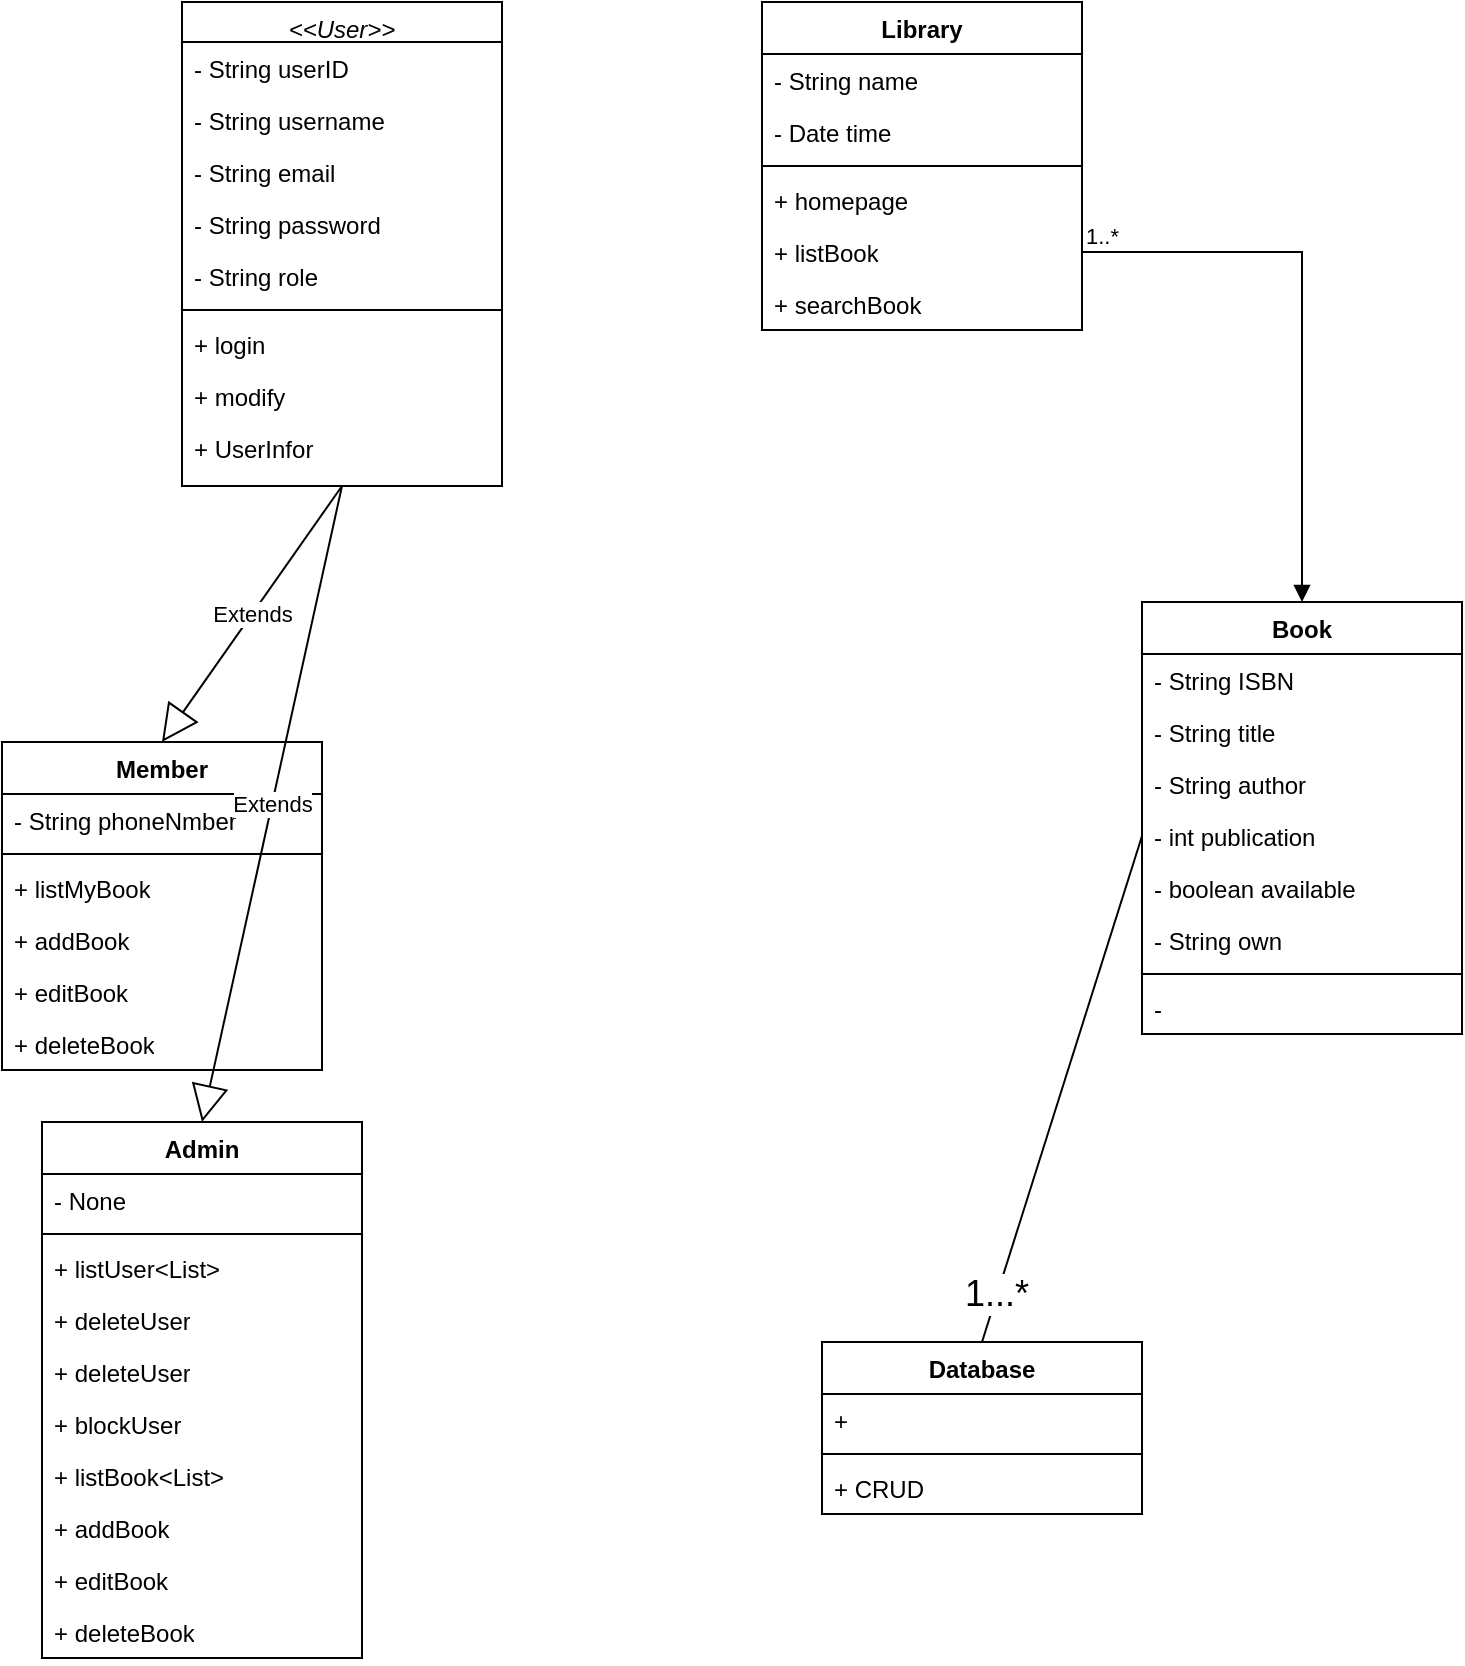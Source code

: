 <mxfile version="21.7.4" type="github">
  <diagram id="C5RBs43oDa-KdzZeNtuy" name="Page-1">
    <mxGraphModel dx="1002" dy="447" grid="1" gridSize="10" guides="1" tooltips="1" connect="1" arrows="1" fold="1" page="1" pageScale="1" pageWidth="827" pageHeight="1169" math="0" shadow="0">
      <root>
        <mxCell id="WIyWlLk6GJQsqaUBKTNV-0" />
        <mxCell id="WIyWlLk6GJQsqaUBKTNV-1" parent="WIyWlLk6GJQsqaUBKTNV-0" />
        <mxCell id="zkfFHV4jXpPFQw0GAbJ--0" value="&lt;&lt;User&gt;&gt;" style="swimlane;fontStyle=2;align=center;verticalAlign=top;childLayout=stackLayout;horizontal=1;startSize=20;horizontalStack=0;resizeParent=1;resizeLast=0;collapsible=1;marginBottom=0;rounded=0;shadow=0;strokeWidth=1;" parent="WIyWlLk6GJQsqaUBKTNV-1" vertex="1">
          <mxGeometry x="100" y="80" width="160" height="242" as="geometry">
            <mxRectangle x="230" y="140" width="160" height="26" as="alternateBounds" />
          </mxGeometry>
        </mxCell>
        <mxCell id="hPkrpcHaiJLqj3MhNVUz-25" value="- String userID" style="text;align=left;verticalAlign=top;spacingLeft=4;spacingRight=4;overflow=hidden;rotatable=0;points=[[0,0.5],[1,0.5]];portConstraint=eastwest;rounded=0;shadow=0;html=0;" parent="zkfFHV4jXpPFQw0GAbJ--0" vertex="1">
          <mxGeometry y="20" width="160" height="26" as="geometry" />
        </mxCell>
        <mxCell id="DPLCKtYHgu4EsgDoTSF--1" value="- String username" style="text;align=left;verticalAlign=top;spacingLeft=4;spacingRight=4;overflow=hidden;rotatable=0;points=[[0,0.5],[1,0.5]];portConstraint=eastwest;rounded=0;shadow=0;html=0;" parent="zkfFHV4jXpPFQw0GAbJ--0" vertex="1">
          <mxGeometry y="46" width="160" height="26" as="geometry" />
        </mxCell>
        <mxCell id="zkfFHV4jXpPFQw0GAbJ--2" value="- String email" style="text;align=left;verticalAlign=top;spacingLeft=4;spacingRight=4;overflow=hidden;rotatable=0;points=[[0,0.5],[1,0.5]];portConstraint=eastwest;rounded=0;shadow=0;html=0;" parent="zkfFHV4jXpPFQw0GAbJ--0" vertex="1">
          <mxGeometry y="72" width="160" height="26" as="geometry" />
        </mxCell>
        <mxCell id="zkfFHV4jXpPFQw0GAbJ--3" value="- String password" style="text;align=left;verticalAlign=top;spacingLeft=4;spacingRight=4;overflow=hidden;rotatable=0;points=[[0,0.5],[1,0.5]];portConstraint=eastwest;rounded=0;shadow=0;html=0;" parent="zkfFHV4jXpPFQw0GAbJ--0" vertex="1">
          <mxGeometry y="98" width="160" height="26" as="geometry" />
        </mxCell>
        <mxCell id="hPkrpcHaiJLqj3MhNVUz-26" value="- String role" style="text;align=left;verticalAlign=top;spacingLeft=4;spacingRight=4;overflow=hidden;rotatable=0;points=[[0,0.5],[1,0.5]];portConstraint=eastwest;rounded=0;shadow=0;html=0;" parent="zkfFHV4jXpPFQw0GAbJ--0" vertex="1">
          <mxGeometry y="124" width="160" height="26" as="geometry" />
        </mxCell>
        <mxCell id="zkfFHV4jXpPFQw0GAbJ--4" value="" style="line;html=1;strokeWidth=1;align=left;verticalAlign=middle;spacingTop=-1;spacingLeft=3;spacingRight=3;rotatable=0;labelPosition=right;points=[];portConstraint=eastwest;" parent="zkfFHV4jXpPFQw0GAbJ--0" vertex="1">
          <mxGeometry y="150" width="160" height="8" as="geometry" />
        </mxCell>
        <mxCell id="hPkrpcHaiJLqj3MhNVUz-15" value="+ login" style="text;strokeColor=none;fillColor=none;align=left;verticalAlign=top;spacingLeft=4;spacingRight=4;overflow=hidden;rotatable=0;points=[[0,0.5],[1,0.5]];portConstraint=eastwest;whiteSpace=wrap;html=1;" parent="zkfFHV4jXpPFQw0GAbJ--0" vertex="1">
          <mxGeometry y="158" width="160" height="26" as="geometry" />
        </mxCell>
        <mxCell id="hPkrpcHaiJLqj3MhNVUz-27" value="+ modify" style="text;strokeColor=none;fillColor=none;align=left;verticalAlign=top;spacingLeft=4;spacingRight=4;overflow=hidden;rotatable=0;points=[[0,0.5],[1,0.5]];portConstraint=eastwest;whiteSpace=wrap;html=1;" parent="zkfFHV4jXpPFQw0GAbJ--0" vertex="1">
          <mxGeometry y="184" width="160" height="26" as="geometry" />
        </mxCell>
        <mxCell id="KjB39RbL5sOEWH6g6UuB-3" value="+ UserInfor" style="text;strokeColor=none;fillColor=none;align=left;verticalAlign=top;spacingLeft=4;spacingRight=4;overflow=hidden;rotatable=0;points=[[0,0.5],[1,0.5]];portConstraint=eastwest;whiteSpace=wrap;html=1;" vertex="1" parent="zkfFHV4jXpPFQw0GAbJ--0">
          <mxGeometry y="210" width="160" height="26" as="geometry" />
        </mxCell>
        <mxCell id="hPkrpcHaiJLqj3MhNVUz-4" value="Book" style="swimlane;fontStyle=1;align=center;verticalAlign=top;childLayout=stackLayout;horizontal=1;startSize=26;horizontalStack=0;resizeParent=1;resizeParentMax=0;resizeLast=0;collapsible=1;marginBottom=0;whiteSpace=wrap;html=1;" parent="WIyWlLk6GJQsqaUBKTNV-1" vertex="1">
          <mxGeometry x="580" y="380" width="160" height="216" as="geometry" />
        </mxCell>
        <mxCell id="hPkrpcHaiJLqj3MhNVUz-5" value="- String ISBN" style="text;strokeColor=none;fillColor=none;align=left;verticalAlign=top;spacingLeft=4;spacingRight=4;overflow=hidden;rotatable=0;points=[[0,0.5],[1,0.5]];portConstraint=eastwest;whiteSpace=wrap;html=1;" parent="hPkrpcHaiJLqj3MhNVUz-4" vertex="1">
          <mxGeometry y="26" width="160" height="26" as="geometry" />
        </mxCell>
        <mxCell id="hPkrpcHaiJLqj3MhNVUz-8" value="- String title" style="text;strokeColor=none;fillColor=none;align=left;verticalAlign=top;spacingLeft=4;spacingRight=4;overflow=hidden;rotatable=0;points=[[0,0.5],[1,0.5]];portConstraint=eastwest;whiteSpace=wrap;html=1;" parent="hPkrpcHaiJLqj3MhNVUz-4" vertex="1">
          <mxGeometry y="52" width="160" height="26" as="geometry" />
        </mxCell>
        <mxCell id="hPkrpcHaiJLqj3MhNVUz-9" value="- String author&lt;br&gt;&amp;nbsp;" style="text;strokeColor=none;fillColor=none;align=left;verticalAlign=top;spacingLeft=4;spacingRight=4;overflow=hidden;rotatable=0;points=[[0,0.5],[1,0.5]];portConstraint=eastwest;whiteSpace=wrap;html=1;" parent="hPkrpcHaiJLqj3MhNVUz-4" vertex="1">
          <mxGeometry y="78" width="160" height="26" as="geometry" />
        </mxCell>
        <mxCell id="hPkrpcHaiJLqj3MhNVUz-10" value="- int publication" style="text;strokeColor=none;fillColor=none;align=left;verticalAlign=top;spacingLeft=4;spacingRight=4;overflow=hidden;rotatable=0;points=[[0,0.5],[1,0.5]];portConstraint=eastwest;whiteSpace=wrap;html=1;" parent="hPkrpcHaiJLqj3MhNVUz-4" vertex="1">
          <mxGeometry y="104" width="160" height="26" as="geometry" />
        </mxCell>
        <mxCell id="hPkrpcHaiJLqj3MhNVUz-11" value="- boolean available" style="text;strokeColor=none;fillColor=none;align=left;verticalAlign=top;spacingLeft=4;spacingRight=4;overflow=hidden;rotatable=0;points=[[0,0.5],[1,0.5]];portConstraint=eastwest;whiteSpace=wrap;html=1;" parent="hPkrpcHaiJLqj3MhNVUz-4" vertex="1">
          <mxGeometry y="130" width="160" height="26" as="geometry" />
        </mxCell>
        <mxCell id="hPkrpcHaiJLqj3MhNVUz-50" value="- String own" style="text;strokeColor=none;fillColor=none;align=left;verticalAlign=top;spacingLeft=4;spacingRight=4;overflow=hidden;rotatable=0;points=[[0,0.5],[1,0.5]];portConstraint=eastwest;whiteSpace=wrap;html=1;" parent="hPkrpcHaiJLqj3MhNVUz-4" vertex="1">
          <mxGeometry y="156" width="160" height="26" as="geometry" />
        </mxCell>
        <mxCell id="hPkrpcHaiJLqj3MhNVUz-6" value="" style="line;strokeWidth=1;fillColor=none;align=left;verticalAlign=middle;spacingTop=-1;spacingLeft=3;spacingRight=3;rotatable=0;labelPosition=right;points=[];portConstraint=eastwest;strokeColor=inherit;" parent="hPkrpcHaiJLqj3MhNVUz-4" vertex="1">
          <mxGeometry y="182" width="160" height="8" as="geometry" />
        </mxCell>
        <mxCell id="hPkrpcHaiJLqj3MhNVUz-7" value="-&amp;nbsp;" style="text;strokeColor=none;fillColor=none;align=left;verticalAlign=top;spacingLeft=4;spacingRight=4;overflow=hidden;rotatable=0;points=[[0,0.5],[1,0.5]];portConstraint=eastwest;whiteSpace=wrap;html=1;" parent="hPkrpcHaiJLqj3MhNVUz-4" vertex="1">
          <mxGeometry y="190" width="160" height="26" as="geometry" />
        </mxCell>
        <mxCell id="hPkrpcHaiJLqj3MhNVUz-20" value="Library" style="swimlane;fontStyle=1;align=center;verticalAlign=top;childLayout=stackLayout;horizontal=1;startSize=26;horizontalStack=0;resizeParent=1;resizeParentMax=0;resizeLast=0;collapsible=1;marginBottom=0;whiteSpace=wrap;html=1;" parent="WIyWlLk6GJQsqaUBKTNV-1" vertex="1">
          <mxGeometry x="390" y="80" width="160" height="164" as="geometry" />
        </mxCell>
        <mxCell id="hPkrpcHaiJLqj3MhNVUz-21" value="- String name" style="text;strokeColor=none;fillColor=none;align=left;verticalAlign=top;spacingLeft=4;spacingRight=4;overflow=hidden;rotatable=0;points=[[0,0.5],[1,0.5]];portConstraint=eastwest;whiteSpace=wrap;html=1;" parent="hPkrpcHaiJLqj3MhNVUz-20" vertex="1">
          <mxGeometry y="26" width="160" height="26" as="geometry" />
        </mxCell>
        <mxCell id="hPkrpcHaiJLqj3MhNVUz-24" value="- Date time" style="text;strokeColor=none;fillColor=none;align=left;verticalAlign=top;spacingLeft=4;spacingRight=4;overflow=hidden;rotatable=0;points=[[0,0.5],[1,0.5]];portConstraint=eastwest;whiteSpace=wrap;html=1;" parent="hPkrpcHaiJLqj3MhNVUz-20" vertex="1">
          <mxGeometry y="52" width="160" height="26" as="geometry" />
        </mxCell>
        <mxCell id="hPkrpcHaiJLqj3MhNVUz-22" value="" style="line;strokeWidth=1;fillColor=none;align=left;verticalAlign=middle;spacingTop=-1;spacingLeft=3;spacingRight=3;rotatable=0;labelPosition=right;points=[];portConstraint=eastwest;strokeColor=inherit;" parent="hPkrpcHaiJLqj3MhNVUz-20" vertex="1">
          <mxGeometry y="78" width="160" height="8" as="geometry" />
        </mxCell>
        <mxCell id="KjB39RbL5sOEWH6g6UuB-2" value="+ homepage" style="text;strokeColor=none;fillColor=none;align=left;verticalAlign=top;spacingLeft=4;spacingRight=4;overflow=hidden;rotatable=0;points=[[0,0.5],[1,0.5]];portConstraint=eastwest;whiteSpace=wrap;html=1;" vertex="1" parent="hPkrpcHaiJLqj3MhNVUz-20">
          <mxGeometry y="86" width="160" height="26" as="geometry" />
        </mxCell>
        <mxCell id="hPkrpcHaiJLqj3MhNVUz-23" value="+ listBook" style="text;strokeColor=none;fillColor=none;align=left;verticalAlign=top;spacingLeft=4;spacingRight=4;overflow=hidden;rotatable=0;points=[[0,0.5],[1,0.5]];portConstraint=eastwest;whiteSpace=wrap;html=1;" parent="hPkrpcHaiJLqj3MhNVUz-20" vertex="1">
          <mxGeometry y="112" width="160" height="26" as="geometry" />
        </mxCell>
        <mxCell id="KjB39RbL5sOEWH6g6UuB-0" value="+ searchBook" style="text;strokeColor=none;fillColor=none;align=left;verticalAlign=top;spacingLeft=4;spacingRight=4;overflow=hidden;rotatable=0;points=[[0,0.5],[1,0.5]];portConstraint=eastwest;whiteSpace=wrap;html=1;" vertex="1" parent="hPkrpcHaiJLqj3MhNVUz-20">
          <mxGeometry y="138" width="160" height="26" as="geometry" />
        </mxCell>
        <mxCell id="hPkrpcHaiJLqj3MhNVUz-30" value="Member" style="swimlane;fontStyle=1;align=center;verticalAlign=top;childLayout=stackLayout;horizontal=1;startSize=26;horizontalStack=0;resizeParent=1;resizeParentMax=0;resizeLast=0;collapsible=1;marginBottom=0;whiteSpace=wrap;html=1;" parent="WIyWlLk6GJQsqaUBKTNV-1" vertex="1">
          <mxGeometry x="10" y="450" width="160" height="164" as="geometry" />
        </mxCell>
        <mxCell id="hPkrpcHaiJLqj3MhNVUz-31" value="- String phoneNmber" style="text;strokeColor=none;fillColor=none;align=left;verticalAlign=top;spacingLeft=4;spacingRight=4;overflow=hidden;rotatable=0;points=[[0,0.5],[1,0.5]];portConstraint=eastwest;whiteSpace=wrap;html=1;" parent="hPkrpcHaiJLqj3MhNVUz-30" vertex="1">
          <mxGeometry y="26" width="160" height="26" as="geometry" />
        </mxCell>
        <mxCell id="hPkrpcHaiJLqj3MhNVUz-32" value="" style="line;strokeWidth=1;fillColor=none;align=left;verticalAlign=middle;spacingTop=-1;spacingLeft=3;spacingRight=3;rotatable=0;labelPosition=right;points=[];portConstraint=eastwest;strokeColor=inherit;" parent="hPkrpcHaiJLqj3MhNVUz-30" vertex="1">
          <mxGeometry y="52" width="160" height="8" as="geometry" />
        </mxCell>
        <mxCell id="hPkrpcHaiJLqj3MhNVUz-60" value="+ listMyBook" style="text;strokeColor=none;fillColor=none;align=left;verticalAlign=top;spacingLeft=4;spacingRight=4;overflow=hidden;rotatable=0;points=[[0,0.5],[1,0.5]];portConstraint=eastwest;whiteSpace=wrap;html=1;" parent="hPkrpcHaiJLqj3MhNVUz-30" vertex="1">
          <mxGeometry y="60" width="160" height="26" as="geometry" />
        </mxCell>
        <mxCell id="hPkrpcHaiJLqj3MhNVUz-49" value="+ addBook" style="text;strokeColor=none;fillColor=none;align=left;verticalAlign=top;spacingLeft=4;spacingRight=4;overflow=hidden;rotatable=0;points=[[0,0.5],[1,0.5]];portConstraint=eastwest;whiteSpace=wrap;html=1;" parent="hPkrpcHaiJLqj3MhNVUz-30" vertex="1">
          <mxGeometry y="86" width="160" height="26" as="geometry" />
        </mxCell>
        <mxCell id="hPkrpcHaiJLqj3MhNVUz-61" value="+ editBook" style="text;strokeColor=none;fillColor=none;align=left;verticalAlign=top;spacingLeft=4;spacingRight=4;overflow=hidden;rotatable=0;points=[[0,0.5],[1,0.5]];portConstraint=eastwest;whiteSpace=wrap;html=1;" parent="hPkrpcHaiJLqj3MhNVUz-30" vertex="1">
          <mxGeometry y="112" width="160" height="26" as="geometry" />
        </mxCell>
        <mxCell id="hPkrpcHaiJLqj3MhNVUz-33" value="+ deleteBook" style="text;strokeColor=none;fillColor=none;align=left;verticalAlign=top;spacingLeft=4;spacingRight=4;overflow=hidden;rotatable=0;points=[[0,0.5],[1,0.5]];portConstraint=eastwest;whiteSpace=wrap;html=1;" parent="hPkrpcHaiJLqj3MhNVUz-30" vertex="1">
          <mxGeometry y="138" width="160" height="26" as="geometry" />
        </mxCell>
        <mxCell id="hPkrpcHaiJLqj3MhNVUz-34" value="Extends" style="endArrow=block;endSize=16;endFill=0;html=1;rounded=0;exitX=0.5;exitY=1;exitDx=0;exitDy=0;entryX=0.5;entryY=0;entryDx=0;entryDy=0;" parent="WIyWlLk6GJQsqaUBKTNV-1" source="zkfFHV4jXpPFQw0GAbJ--0" target="hPkrpcHaiJLqj3MhNVUz-30" edge="1">
          <mxGeometry width="160" relative="1" as="geometry">
            <mxPoint x="330" y="420" as="sourcePoint" />
            <mxPoint x="200" y="380" as="targetPoint" />
          </mxGeometry>
        </mxCell>
        <mxCell id="hPkrpcHaiJLqj3MhNVUz-39" value="Admin" style="swimlane;fontStyle=1;align=center;verticalAlign=top;childLayout=stackLayout;horizontal=1;startSize=26;horizontalStack=0;resizeParent=1;resizeParentMax=0;resizeLast=0;collapsible=1;marginBottom=0;whiteSpace=wrap;html=1;" parent="WIyWlLk6GJQsqaUBKTNV-1" vertex="1">
          <mxGeometry x="30" y="640" width="160" height="268" as="geometry" />
        </mxCell>
        <mxCell id="hPkrpcHaiJLqj3MhNVUz-40" value="- None" style="text;strokeColor=none;fillColor=none;align=left;verticalAlign=top;spacingLeft=4;spacingRight=4;overflow=hidden;rotatable=0;points=[[0,0.5],[1,0.5]];portConstraint=eastwest;whiteSpace=wrap;html=1;" parent="hPkrpcHaiJLqj3MhNVUz-39" vertex="1">
          <mxGeometry y="26" width="160" height="26" as="geometry" />
        </mxCell>
        <mxCell id="hPkrpcHaiJLqj3MhNVUz-41" value="" style="line;strokeWidth=1;fillColor=none;align=left;verticalAlign=middle;spacingTop=-1;spacingLeft=3;spacingRight=3;rotatable=0;labelPosition=right;points=[];portConstraint=eastwest;strokeColor=inherit;" parent="hPkrpcHaiJLqj3MhNVUz-39" vertex="1">
          <mxGeometry y="52" width="160" height="8" as="geometry" />
        </mxCell>
        <mxCell id="hPkrpcHaiJLqj3MhNVUz-42" value="+ listUser&amp;lt;List&amp;gt;" style="text;strokeColor=none;fillColor=none;align=left;verticalAlign=top;spacingLeft=4;spacingRight=4;overflow=hidden;rotatable=0;points=[[0,0.5],[1,0.5]];portConstraint=eastwest;whiteSpace=wrap;html=1;" parent="hPkrpcHaiJLqj3MhNVUz-39" vertex="1">
          <mxGeometry y="60" width="160" height="26" as="geometry" />
        </mxCell>
        <mxCell id="hPkrpcHaiJLqj3MhNVUz-56" value="+ deleteUser" style="text;strokeColor=none;fillColor=none;align=left;verticalAlign=top;spacingLeft=4;spacingRight=4;overflow=hidden;rotatable=0;points=[[0,0.5],[1,0.5]];portConstraint=eastwest;whiteSpace=wrap;html=1;" parent="hPkrpcHaiJLqj3MhNVUz-39" vertex="1">
          <mxGeometry y="86" width="160" height="26" as="geometry" />
        </mxCell>
        <mxCell id="hPkrpcHaiJLqj3MhNVUz-58" value="+ deleteUser" style="text;strokeColor=none;fillColor=none;align=left;verticalAlign=top;spacingLeft=4;spacingRight=4;overflow=hidden;rotatable=0;points=[[0,0.5],[1,0.5]];portConstraint=eastwest;whiteSpace=wrap;html=1;" parent="hPkrpcHaiJLqj3MhNVUz-39" vertex="1">
          <mxGeometry y="112" width="160" height="26" as="geometry" />
        </mxCell>
        <mxCell id="hPkrpcHaiJLqj3MhNVUz-44" value="+ blockUser" style="text;strokeColor=none;fillColor=none;align=left;verticalAlign=top;spacingLeft=4;spacingRight=4;overflow=hidden;rotatable=0;points=[[0,0.5],[1,0.5]];portConstraint=eastwest;whiteSpace=wrap;html=1;" parent="hPkrpcHaiJLqj3MhNVUz-39" vertex="1">
          <mxGeometry y="138" width="160" height="26" as="geometry" />
        </mxCell>
        <mxCell id="hPkrpcHaiJLqj3MhNVUz-59" value="+ listBook&amp;lt;List&amp;gt;" style="text;strokeColor=none;fillColor=none;align=left;verticalAlign=top;spacingLeft=4;spacingRight=4;overflow=hidden;rotatable=0;points=[[0,0.5],[1,0.5]];portConstraint=eastwest;whiteSpace=wrap;html=1;" parent="hPkrpcHaiJLqj3MhNVUz-39" vertex="1">
          <mxGeometry y="164" width="160" height="26" as="geometry" />
        </mxCell>
        <mxCell id="hPkrpcHaiJLqj3MhNVUz-51" value="+ addBook" style="text;strokeColor=none;fillColor=none;align=left;verticalAlign=top;spacingLeft=4;spacingRight=4;overflow=hidden;rotatable=0;points=[[0,0.5],[1,0.5]];portConstraint=eastwest;whiteSpace=wrap;html=1;" parent="hPkrpcHaiJLqj3MhNVUz-39" vertex="1">
          <mxGeometry y="190" width="160" height="26" as="geometry" />
        </mxCell>
        <mxCell id="hPkrpcHaiJLqj3MhNVUz-52" value="+ editBook" style="text;strokeColor=none;fillColor=none;align=left;verticalAlign=top;spacingLeft=4;spacingRight=4;overflow=hidden;rotatable=0;points=[[0,0.5],[1,0.5]];portConstraint=eastwest;whiteSpace=wrap;html=1;" parent="hPkrpcHaiJLqj3MhNVUz-39" vertex="1">
          <mxGeometry y="216" width="160" height="26" as="geometry" />
        </mxCell>
        <mxCell id="hPkrpcHaiJLqj3MhNVUz-45" value="+ deleteBook" style="text;strokeColor=none;fillColor=none;align=left;verticalAlign=top;spacingLeft=4;spacingRight=4;overflow=hidden;rotatable=0;points=[[0,0.5],[1,0.5]];portConstraint=eastwest;whiteSpace=wrap;html=1;" parent="hPkrpcHaiJLqj3MhNVUz-39" vertex="1">
          <mxGeometry y="242" width="160" height="26" as="geometry" />
        </mxCell>
        <mxCell id="hPkrpcHaiJLqj3MhNVUz-43" value="Extends" style="endArrow=block;endSize=16;endFill=0;html=1;rounded=0;exitX=0.5;exitY=1;exitDx=0;exitDy=0;entryX=0.5;entryY=0;entryDx=0;entryDy=0;" parent="WIyWlLk6GJQsqaUBKTNV-1" source="zkfFHV4jXpPFQw0GAbJ--0" target="hPkrpcHaiJLqj3MhNVUz-39" edge="1">
          <mxGeometry width="160" relative="1" as="geometry">
            <mxPoint x="320" y="340" as="sourcePoint" />
            <mxPoint x="480" y="340" as="targetPoint" />
          </mxGeometry>
        </mxCell>
        <mxCell id="KjB39RbL5sOEWH6g6UuB-8" value="" style="endArrow=block;endFill=1;html=1;edgeStyle=orthogonalEdgeStyle;align=left;verticalAlign=top;rounded=0;entryX=0.5;entryY=0;entryDx=0;entryDy=0;exitX=1;exitY=0.5;exitDx=0;exitDy=0;" edge="1" parent="WIyWlLk6GJQsqaUBKTNV-1" source="hPkrpcHaiJLqj3MhNVUz-23" target="hPkrpcHaiJLqj3MhNVUz-4">
          <mxGeometry x="-1" relative="1" as="geometry">
            <mxPoint x="320" y="300" as="sourcePoint" />
            <mxPoint x="480" y="300" as="targetPoint" />
            <mxPoint as="offset" />
          </mxGeometry>
        </mxCell>
        <mxCell id="KjB39RbL5sOEWH6g6UuB-9" value="1..*" style="edgeLabel;resizable=0;html=1;align=left;verticalAlign=bottom;" connectable="0" vertex="1" parent="KjB39RbL5sOEWH6g6UuB-8">
          <mxGeometry x="-1" relative="1" as="geometry" />
        </mxCell>
        <mxCell id="KjB39RbL5sOEWH6g6UuB-10" value="Database" style="swimlane;fontStyle=1;align=center;verticalAlign=top;childLayout=stackLayout;horizontal=1;startSize=26;horizontalStack=0;resizeParent=1;resizeParentMax=0;resizeLast=0;collapsible=1;marginBottom=0;whiteSpace=wrap;html=1;" vertex="1" parent="WIyWlLk6GJQsqaUBKTNV-1">
          <mxGeometry x="420" y="750" width="160" height="86" as="geometry" />
        </mxCell>
        <mxCell id="KjB39RbL5sOEWH6g6UuB-11" value="+&amp;nbsp;" style="text;strokeColor=none;fillColor=none;align=left;verticalAlign=top;spacingLeft=4;spacingRight=4;overflow=hidden;rotatable=0;points=[[0,0.5],[1,0.5]];portConstraint=eastwest;whiteSpace=wrap;html=1;" vertex="1" parent="KjB39RbL5sOEWH6g6UuB-10">
          <mxGeometry y="26" width="160" height="26" as="geometry" />
        </mxCell>
        <mxCell id="KjB39RbL5sOEWH6g6UuB-12" value="" style="line;strokeWidth=1;fillColor=none;align=left;verticalAlign=middle;spacingTop=-1;spacingLeft=3;spacingRight=3;rotatable=0;labelPosition=right;points=[];portConstraint=eastwest;strokeColor=inherit;" vertex="1" parent="KjB39RbL5sOEWH6g6UuB-10">
          <mxGeometry y="52" width="160" height="8" as="geometry" />
        </mxCell>
        <mxCell id="KjB39RbL5sOEWH6g6UuB-13" value="+ CRUD" style="text;strokeColor=none;fillColor=none;align=left;verticalAlign=top;spacingLeft=4;spacingRight=4;overflow=hidden;rotatable=0;points=[[0,0.5],[1,0.5]];portConstraint=eastwest;whiteSpace=wrap;html=1;" vertex="1" parent="KjB39RbL5sOEWH6g6UuB-10">
          <mxGeometry y="60" width="160" height="26" as="geometry" />
        </mxCell>
        <mxCell id="KjB39RbL5sOEWH6g6UuB-17" value="" style="endArrow=none;html=1;rounded=0;exitX=0.5;exitY=0;exitDx=0;exitDy=0;entryX=0;entryY=0.5;entryDx=0;entryDy=0;" edge="1" parent="WIyWlLk6GJQsqaUBKTNV-1" source="KjB39RbL5sOEWH6g6UuB-10" target="hPkrpcHaiJLqj3MhNVUz-10">
          <mxGeometry width="50" height="50" relative="1" as="geometry">
            <mxPoint x="460" y="590" as="sourcePoint" />
            <mxPoint x="510" y="540" as="targetPoint" />
          </mxGeometry>
        </mxCell>
        <mxCell id="KjB39RbL5sOEWH6g6UuB-18" value="1...*" style="edgeLabel;html=1;align=center;verticalAlign=middle;resizable=0;points=[];fontSize=18;" vertex="1" connectable="0" parent="KjB39RbL5sOEWH6g6UuB-17">
          <mxGeometry x="-0.393" y="2" relative="1" as="geometry">
            <mxPoint x="-16" y="53" as="offset" />
          </mxGeometry>
        </mxCell>
      </root>
    </mxGraphModel>
  </diagram>
</mxfile>
